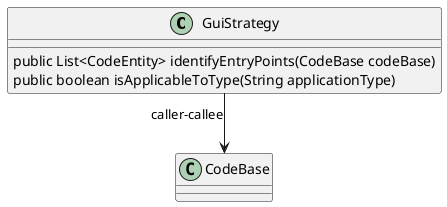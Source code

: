 @startuml
skinparam linetype Ortho
class GuiStrategy {
    public List<CodeEntity> identifyEntryPoints(CodeBase codeBase)
    public boolean isApplicableToType(String applicationType)
}
GuiStrategy --> CodeBase : caller-callee
@enduml
